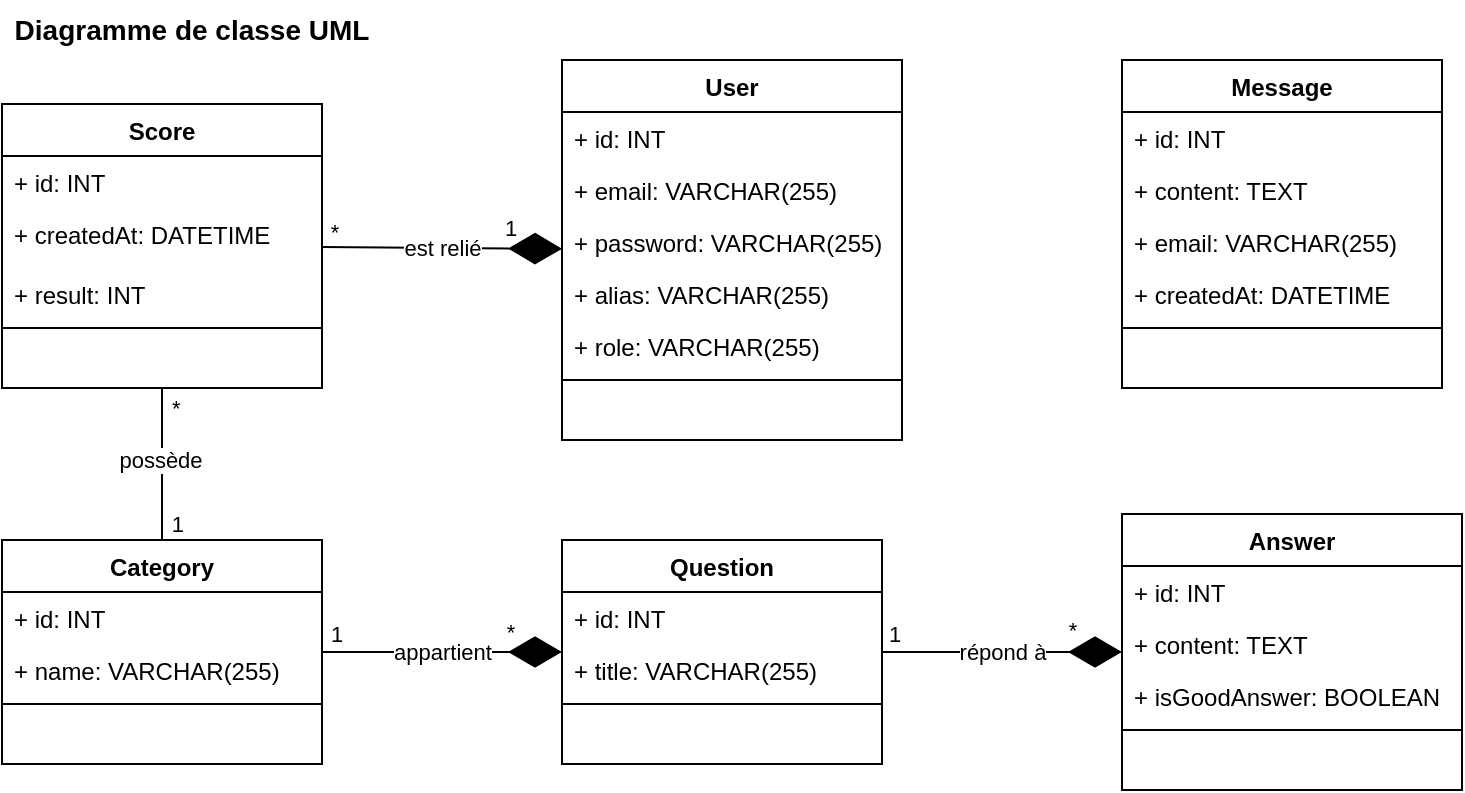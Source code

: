 <mxfile version="21.3.2" type="device">
  <diagram name="Page-1" id="hJCvZErNm0AeqYBCbrwu">
    <mxGraphModel dx="574" dy="319" grid="1" gridSize="10" guides="1" tooltips="1" connect="1" arrows="1" fold="1" page="1" pageScale="1" pageWidth="1169" pageHeight="1654" math="0" shadow="0">
      <root>
        <mxCell id="0" />
        <mxCell id="1" parent="0" />
        <mxCell id="WmoqKicskkmRBjUjhCRD-1" value="User" style="swimlane;fontStyle=1;align=center;verticalAlign=top;childLayout=stackLayout;horizontal=1;startSize=26;horizontalStack=0;resizeParent=1;resizeParentMax=0;resizeLast=0;collapsible=1;marginBottom=0;whiteSpace=wrap;html=1;" parent="1" vertex="1">
          <mxGeometry x="320" y="40" width="170" height="190" as="geometry" />
        </mxCell>
        <mxCell id="WmoqKicskkmRBjUjhCRD-2" value="+ id: INT" style="text;strokeColor=none;fillColor=none;align=left;verticalAlign=top;spacingLeft=4;spacingRight=4;overflow=hidden;rotatable=0;points=[[0,0.5],[1,0.5]];portConstraint=eastwest;whiteSpace=wrap;html=1;" parent="WmoqKicskkmRBjUjhCRD-1" vertex="1">
          <mxGeometry y="26" width="170" height="26" as="geometry" />
        </mxCell>
        <mxCell id="WmoqKicskkmRBjUjhCRD-5" value="+ email: VARCHAR(255)" style="text;strokeColor=none;fillColor=none;align=left;verticalAlign=top;spacingLeft=4;spacingRight=4;overflow=hidden;rotatable=0;points=[[0,0.5],[1,0.5]];portConstraint=eastwest;whiteSpace=wrap;html=1;" parent="WmoqKicskkmRBjUjhCRD-1" vertex="1">
          <mxGeometry y="52" width="170" height="26" as="geometry" />
        </mxCell>
        <mxCell id="b3SGnQujX95jhzeiY7CA-1" value="+ password: VARCHAR(255)" style="text;strokeColor=none;fillColor=none;align=left;verticalAlign=top;spacingLeft=4;spacingRight=4;overflow=hidden;rotatable=0;points=[[0,0.5],[1,0.5]];portConstraint=eastwest;whiteSpace=wrap;html=1;" parent="WmoqKicskkmRBjUjhCRD-1" vertex="1">
          <mxGeometry y="78" width="170" height="26" as="geometry" />
        </mxCell>
        <mxCell id="b3SGnQujX95jhzeiY7CA-2" value="+ alias: VARCHAR(255)" style="text;strokeColor=none;fillColor=none;align=left;verticalAlign=top;spacingLeft=4;spacingRight=4;overflow=hidden;rotatable=0;points=[[0,0.5],[1,0.5]];portConstraint=eastwest;whiteSpace=wrap;html=1;" parent="WmoqKicskkmRBjUjhCRD-1" vertex="1">
          <mxGeometry y="104" width="170" height="26" as="geometry" />
        </mxCell>
        <mxCell id="b3SGnQujX95jhzeiY7CA-3" value="+ role: VARCHAR(255)" style="text;strokeColor=none;fillColor=none;align=left;verticalAlign=top;spacingLeft=4;spacingRight=4;overflow=hidden;rotatable=0;points=[[0,0.5],[1,0.5]];portConstraint=eastwest;whiteSpace=wrap;html=1;" parent="WmoqKicskkmRBjUjhCRD-1" vertex="1">
          <mxGeometry y="130" width="170" height="26" as="geometry" />
        </mxCell>
        <mxCell id="WmoqKicskkmRBjUjhCRD-3" value="" style="line;strokeWidth=1;fillColor=none;align=left;verticalAlign=middle;spacingTop=-1;spacingLeft=3;spacingRight=3;rotatable=0;labelPosition=right;points=[];portConstraint=eastwest;strokeColor=inherit;" parent="WmoqKicskkmRBjUjhCRD-1" vertex="1">
          <mxGeometry y="156" width="170" height="8" as="geometry" />
        </mxCell>
        <mxCell id="Der8E9Oo5Dl5G28piX_m-24" style="text;strokeColor=none;fillColor=none;align=left;verticalAlign=top;spacingLeft=4;spacingRight=4;overflow=hidden;rotatable=0;points=[[0,0.5],[1,0.5]];portConstraint=eastwest;whiteSpace=wrap;html=1;" parent="WmoqKicskkmRBjUjhCRD-1" vertex="1">
          <mxGeometry y="164" width="170" height="26" as="geometry" />
        </mxCell>
        <mxCell id="b3SGnQujX95jhzeiY7CA-9" value="Message" style="swimlane;fontStyle=1;align=center;verticalAlign=top;childLayout=stackLayout;horizontal=1;startSize=26;horizontalStack=0;resizeParent=1;resizeParentMax=0;resizeLast=0;collapsible=1;marginBottom=0;whiteSpace=wrap;html=1;" parent="1" vertex="1">
          <mxGeometry x="600" y="40" width="160" height="164" as="geometry" />
        </mxCell>
        <mxCell id="b3SGnQujX95jhzeiY7CA-10" value="+ id: INT" style="text;strokeColor=none;fillColor=none;align=left;verticalAlign=top;spacingLeft=4;spacingRight=4;overflow=hidden;rotatable=0;points=[[0,0.5],[1,0.5]];portConstraint=eastwest;whiteSpace=wrap;html=1;" parent="b3SGnQujX95jhzeiY7CA-9" vertex="1">
          <mxGeometry y="26" width="160" height="26" as="geometry" />
        </mxCell>
        <mxCell id="b3SGnQujX95jhzeiY7CA-16" value="+ content: TEXT" style="text;strokeColor=none;fillColor=none;align=left;verticalAlign=top;spacingLeft=4;spacingRight=4;overflow=hidden;rotatable=0;points=[[0,0.5],[1,0.5]];portConstraint=eastwest;whiteSpace=wrap;html=1;" parent="b3SGnQujX95jhzeiY7CA-9" vertex="1">
          <mxGeometry y="52" width="160" height="26" as="geometry" />
        </mxCell>
        <mxCell id="b3SGnQujX95jhzeiY7CA-15" value="+ email: VARCHAR(255)" style="text;strokeColor=none;fillColor=none;align=left;verticalAlign=top;spacingLeft=4;spacingRight=4;overflow=hidden;rotatable=0;points=[[0,0.5],[1,0.5]];portConstraint=eastwest;whiteSpace=wrap;html=1;" parent="b3SGnQujX95jhzeiY7CA-9" vertex="1">
          <mxGeometry y="78" width="160" height="26" as="geometry" />
        </mxCell>
        <mxCell id="b3SGnQujX95jhzeiY7CA-14" value="+ createdAt: DATETIME" style="text;strokeColor=none;fillColor=none;align=left;verticalAlign=top;spacingLeft=4;spacingRight=4;overflow=hidden;rotatable=0;points=[[0,0.5],[1,0.5]];portConstraint=eastwest;whiteSpace=wrap;html=1;" parent="b3SGnQujX95jhzeiY7CA-9" vertex="1">
          <mxGeometry y="104" width="160" height="26" as="geometry" />
        </mxCell>
        <mxCell id="b3SGnQujX95jhzeiY7CA-11" value="" style="line;strokeWidth=1;fillColor=none;align=left;verticalAlign=middle;spacingTop=-1;spacingLeft=3;spacingRight=3;rotatable=0;labelPosition=right;points=[];portConstraint=eastwest;strokeColor=inherit;" parent="b3SGnQujX95jhzeiY7CA-9" vertex="1">
          <mxGeometry y="130" width="160" height="8" as="geometry" />
        </mxCell>
        <mxCell id="Der8E9Oo5Dl5G28piX_m-27" style="text;strokeColor=none;fillColor=none;align=left;verticalAlign=top;spacingLeft=4;spacingRight=4;overflow=hidden;rotatable=0;points=[[0,0.5],[1,0.5]];portConstraint=eastwest;whiteSpace=wrap;html=1;" parent="b3SGnQujX95jhzeiY7CA-9" vertex="1">
          <mxGeometry y="138" width="160" height="26" as="geometry" />
        </mxCell>
        <mxCell id="b3SGnQujX95jhzeiY7CA-17" value="Category" style="swimlane;fontStyle=1;align=center;verticalAlign=top;childLayout=stackLayout;horizontal=1;startSize=26;horizontalStack=0;resizeParent=1;resizeParentMax=0;resizeLast=0;collapsible=1;marginBottom=0;whiteSpace=wrap;html=1;" parent="1" vertex="1">
          <mxGeometry x="40" y="280" width="160" height="112" as="geometry" />
        </mxCell>
        <mxCell id="b3SGnQujX95jhzeiY7CA-18" value="+ id: INT" style="text;strokeColor=none;fillColor=none;align=left;verticalAlign=top;spacingLeft=4;spacingRight=4;overflow=hidden;rotatable=0;points=[[0,0.5],[1,0.5]];portConstraint=eastwest;whiteSpace=wrap;html=1;" parent="b3SGnQujX95jhzeiY7CA-17" vertex="1">
          <mxGeometry y="26" width="160" height="26" as="geometry" />
        </mxCell>
        <mxCell id="b3SGnQujX95jhzeiY7CA-21" value="+ name: VARCHAR(255)" style="text;strokeColor=none;fillColor=none;align=left;verticalAlign=top;spacingLeft=4;spacingRight=4;overflow=hidden;rotatable=0;points=[[0,0.5],[1,0.5]];portConstraint=eastwest;whiteSpace=wrap;html=1;" parent="b3SGnQujX95jhzeiY7CA-17" vertex="1">
          <mxGeometry y="52" width="160" height="26" as="geometry" />
        </mxCell>
        <mxCell id="b3SGnQujX95jhzeiY7CA-19" value="" style="line;strokeWidth=1;fillColor=none;align=left;verticalAlign=middle;spacingTop=-1;spacingLeft=3;spacingRight=3;rotatable=0;labelPosition=right;points=[];portConstraint=eastwest;strokeColor=inherit;" parent="b3SGnQujX95jhzeiY7CA-17" vertex="1">
          <mxGeometry y="78" width="160" height="8" as="geometry" />
        </mxCell>
        <mxCell id="Der8E9Oo5Dl5G28piX_m-28" style="text;strokeColor=none;fillColor=none;align=left;verticalAlign=top;spacingLeft=4;spacingRight=4;overflow=hidden;rotatable=0;points=[[0,0.5],[1,0.5]];portConstraint=eastwest;whiteSpace=wrap;html=1;" parent="b3SGnQujX95jhzeiY7CA-17" vertex="1">
          <mxGeometry y="86" width="160" height="26" as="geometry" />
        </mxCell>
        <mxCell id="b3SGnQujX95jhzeiY7CA-22" value="Question" style="swimlane;fontStyle=1;align=center;verticalAlign=top;childLayout=stackLayout;horizontal=1;startSize=26;horizontalStack=0;resizeParent=1;resizeParentMax=0;resizeLast=0;collapsible=1;marginBottom=0;whiteSpace=wrap;html=1;" parent="1" vertex="1">
          <mxGeometry x="320" y="280" width="160" height="112" as="geometry" />
        </mxCell>
        <mxCell id="b3SGnQujX95jhzeiY7CA-23" value="+ id: INT" style="text;strokeColor=none;fillColor=none;align=left;verticalAlign=top;spacingLeft=4;spacingRight=4;overflow=hidden;rotatable=0;points=[[0,0.5],[1,0.5]];portConstraint=eastwest;whiteSpace=wrap;html=1;" parent="b3SGnQujX95jhzeiY7CA-22" vertex="1">
          <mxGeometry y="26" width="160" height="26" as="geometry" />
        </mxCell>
        <mxCell id="b3SGnQujX95jhzeiY7CA-27" value="+ title: VARCHAR(255)" style="text;strokeColor=none;fillColor=none;align=left;verticalAlign=top;spacingLeft=4;spacingRight=4;overflow=hidden;rotatable=0;points=[[0,0.5],[1,0.5]];portConstraint=eastwest;whiteSpace=wrap;html=1;" parent="b3SGnQujX95jhzeiY7CA-22" vertex="1">
          <mxGeometry y="52" width="160" height="26" as="geometry" />
        </mxCell>
        <mxCell id="b3SGnQujX95jhzeiY7CA-24" value="" style="line;strokeWidth=1;fillColor=none;align=left;verticalAlign=middle;spacingTop=-1;spacingLeft=3;spacingRight=3;rotatable=0;labelPosition=right;points=[];portConstraint=eastwest;strokeColor=inherit;" parent="b3SGnQujX95jhzeiY7CA-22" vertex="1">
          <mxGeometry y="78" width="160" height="8" as="geometry" />
        </mxCell>
        <mxCell id="Der8E9Oo5Dl5G28piX_m-29" style="text;strokeColor=none;fillColor=none;align=left;verticalAlign=top;spacingLeft=4;spacingRight=4;overflow=hidden;rotatable=0;points=[[0,0.5],[1,0.5]];portConstraint=eastwest;whiteSpace=wrap;html=1;" parent="b3SGnQujX95jhzeiY7CA-22" vertex="1">
          <mxGeometry y="86" width="160" height="26" as="geometry" />
        </mxCell>
        <mxCell id="b3SGnQujX95jhzeiY7CA-28" value="Answer" style="swimlane;fontStyle=1;align=center;verticalAlign=top;childLayout=stackLayout;horizontal=1;startSize=26;horizontalStack=0;resizeParent=1;resizeParentMax=0;resizeLast=0;collapsible=1;marginBottom=0;whiteSpace=wrap;html=1;" parent="1" vertex="1">
          <mxGeometry x="600" y="267" width="170" height="138" as="geometry" />
        </mxCell>
        <mxCell id="b3SGnQujX95jhzeiY7CA-29" value="+ id: INT" style="text;strokeColor=none;fillColor=none;align=left;verticalAlign=top;spacingLeft=4;spacingRight=4;overflow=hidden;rotatable=0;points=[[0,0.5],[1,0.5]];portConstraint=eastwest;whiteSpace=wrap;html=1;" parent="b3SGnQujX95jhzeiY7CA-28" vertex="1">
          <mxGeometry y="26" width="170" height="26" as="geometry" />
        </mxCell>
        <mxCell id="b3SGnQujX95jhzeiY7CA-34" value="+ content: TEXT" style="text;strokeColor=none;fillColor=none;align=left;verticalAlign=top;spacingLeft=4;spacingRight=4;overflow=hidden;rotatable=0;points=[[0,0.5],[1,0.5]];portConstraint=eastwest;whiteSpace=wrap;html=1;" parent="b3SGnQujX95jhzeiY7CA-28" vertex="1">
          <mxGeometry y="52" width="170" height="26" as="geometry" />
        </mxCell>
        <mxCell id="b3SGnQujX95jhzeiY7CA-33" value="+ isGoodAnswer: BOOLEAN" style="text;strokeColor=none;fillColor=none;align=left;verticalAlign=top;spacingLeft=4;spacingRight=4;overflow=hidden;rotatable=0;points=[[0,0.5],[1,0.5]];portConstraint=eastwest;whiteSpace=wrap;html=1;" parent="b3SGnQujX95jhzeiY7CA-28" vertex="1">
          <mxGeometry y="78" width="170" height="26" as="geometry" />
        </mxCell>
        <mxCell id="b3SGnQujX95jhzeiY7CA-30" value="" style="line;strokeWidth=1;fillColor=none;align=left;verticalAlign=middle;spacingTop=-1;spacingLeft=3;spacingRight=3;rotatable=0;labelPosition=right;points=[];portConstraint=eastwest;strokeColor=inherit;" parent="b3SGnQujX95jhzeiY7CA-28" vertex="1">
          <mxGeometry y="104" width="170" height="8" as="geometry" />
        </mxCell>
        <mxCell id="Der8E9Oo5Dl5G28piX_m-30" style="text;strokeColor=none;fillColor=none;align=left;verticalAlign=top;spacingLeft=4;spacingRight=4;overflow=hidden;rotatable=0;points=[[0,0.5],[1,0.5]];portConstraint=eastwest;whiteSpace=wrap;html=1;" parent="b3SGnQujX95jhzeiY7CA-28" vertex="1">
          <mxGeometry y="112" width="170" height="26" as="geometry" />
        </mxCell>
        <mxCell id="b3SGnQujX95jhzeiY7CA-35" value="Score" style="swimlane;fontStyle=1;align=center;verticalAlign=top;childLayout=stackLayout;horizontal=1;startSize=26;horizontalStack=0;resizeParent=1;resizeParentMax=0;resizeLast=0;collapsible=1;marginBottom=0;whiteSpace=wrap;html=1;" parent="1" vertex="1">
          <mxGeometry x="40" y="62" width="160" height="142" as="geometry">
            <mxRectangle x="1030" y="70" width="70" height="30" as="alternateBounds" />
          </mxGeometry>
        </mxCell>
        <mxCell id="b3SGnQujX95jhzeiY7CA-36" value="+ id: INT" style="text;strokeColor=none;fillColor=none;align=left;verticalAlign=top;spacingLeft=4;spacingRight=4;overflow=hidden;rotatable=0;points=[[0,0.5],[1,0.5]];portConstraint=eastwest;whiteSpace=wrap;html=1;" parent="b3SGnQujX95jhzeiY7CA-35" vertex="1">
          <mxGeometry y="26" width="160" height="26" as="geometry" />
        </mxCell>
        <mxCell id="b3SGnQujX95jhzeiY7CA-44" value="+ createdAt: DATETIME" style="text;strokeColor=none;fillColor=none;align=left;verticalAlign=top;spacingLeft=4;spacingRight=4;overflow=hidden;rotatable=0;points=[[0,0.5],[1,0.5]];portConstraint=eastwest;whiteSpace=wrap;html=1;" parent="b3SGnQujX95jhzeiY7CA-35" vertex="1">
          <mxGeometry y="52" width="160" height="30" as="geometry" />
        </mxCell>
        <mxCell id="b3SGnQujX95jhzeiY7CA-43" value="+ result: INT" style="text;strokeColor=none;fillColor=none;align=left;verticalAlign=top;spacingLeft=4;spacingRight=4;overflow=hidden;rotatable=0;points=[[0,0.5],[1,0.5]];portConstraint=eastwest;whiteSpace=wrap;html=1;" parent="b3SGnQujX95jhzeiY7CA-35" vertex="1">
          <mxGeometry y="82" width="160" height="26" as="geometry" />
        </mxCell>
        <mxCell id="b3SGnQujX95jhzeiY7CA-37" value="" style="line;strokeWidth=1;fillColor=none;align=left;verticalAlign=middle;spacingTop=-1;spacingLeft=3;spacingRight=3;rotatable=0;labelPosition=right;points=[];portConstraint=eastwest;strokeColor=inherit;" parent="b3SGnQujX95jhzeiY7CA-35" vertex="1">
          <mxGeometry y="108" width="160" height="8" as="geometry" />
        </mxCell>
        <mxCell id="Der8E9Oo5Dl5G28piX_m-31" style="text;strokeColor=none;fillColor=none;align=left;verticalAlign=top;spacingLeft=4;spacingRight=4;overflow=hidden;rotatable=0;points=[[0,0.5],[1,0.5]];portConstraint=eastwest;whiteSpace=wrap;html=1;" parent="b3SGnQujX95jhzeiY7CA-35" vertex="1">
          <mxGeometry y="116" width="160" height="26" as="geometry" />
        </mxCell>
        <mxCell id="k16P70y89Gchq1gK4cqN-1" value="" style="endArrow=diamondThin;endFill=1;endSize=24;html=1;rounded=0;" edge="1" parent="1" source="b3SGnQujX95jhzeiY7CA-35" target="WmoqKicskkmRBjUjhCRD-1">
          <mxGeometry width="160" relative="1" as="geometry">
            <mxPoint x="170" y="220" as="sourcePoint" />
            <mxPoint x="330" y="220" as="targetPoint" />
          </mxGeometry>
        </mxCell>
        <mxCell id="k16P70y89Gchq1gK4cqN-2" value="*" style="edgeLabel;html=1;align=center;verticalAlign=middle;resizable=0;points=[];" vertex="1" connectable="0" parent="k16P70y89Gchq1gK4cqN-1">
          <mxGeometry x="-0.9" relative="1" as="geometry">
            <mxPoint y="-8" as="offset" />
          </mxGeometry>
        </mxCell>
        <mxCell id="k16P70y89Gchq1gK4cqN-3" value="1" style="edgeLabel;html=1;align=center;verticalAlign=middle;resizable=0;points=[];" vertex="1" connectable="0" parent="k16P70y89Gchq1gK4cqN-1">
          <mxGeometry x="0.5" y="1" relative="1" as="geometry">
            <mxPoint x="4" y="-9" as="offset" />
          </mxGeometry>
        </mxCell>
        <mxCell id="k16P70y89Gchq1gK4cqN-4" value="est relié" style="edgeLabel;html=1;align=center;verticalAlign=middle;resizable=0;points=[];" vertex="1" connectable="0" parent="k16P70y89Gchq1gK4cqN-1">
          <mxGeometry relative="1" as="geometry">
            <mxPoint as="offset" />
          </mxGeometry>
        </mxCell>
        <mxCell id="k16P70y89Gchq1gK4cqN-5" value="" style="endArrow=none;html=1;edgeStyle=orthogonalEdgeStyle;rounded=0;" edge="1" parent="1" source="b3SGnQujX95jhzeiY7CA-35" target="b3SGnQujX95jhzeiY7CA-17">
          <mxGeometry relative="1" as="geometry">
            <mxPoint x="120" y="240" as="sourcePoint" />
            <mxPoint x="270" y="260" as="targetPoint" />
          </mxGeometry>
        </mxCell>
        <mxCell id="k16P70y89Gchq1gK4cqN-6" value="*" style="edgeLabel;resizable=0;html=1;align=left;verticalAlign=bottom;" connectable="0" vertex="1" parent="k16P70y89Gchq1gK4cqN-5">
          <mxGeometry x="-0.91" relative="1" as="geometry">
            <mxPoint x="3" y="15" as="offset" />
          </mxGeometry>
        </mxCell>
        <mxCell id="k16P70y89Gchq1gK4cqN-7" value="1" style="edgeLabel;resizable=0;html=1;align=right;verticalAlign=bottom;" connectable="0" vertex="1" parent="k16P70y89Gchq1gK4cqN-5">
          <mxGeometry x="1" relative="1" as="geometry">
            <mxPoint x="11" as="offset" />
          </mxGeometry>
        </mxCell>
        <mxCell id="k16P70y89Gchq1gK4cqN-8" value="possède" style="edgeLabel;html=1;align=center;verticalAlign=middle;resizable=0;points=[];" vertex="1" connectable="0" parent="k16P70y89Gchq1gK4cqN-5">
          <mxGeometry x="0.209" y="-1" relative="1" as="geometry">
            <mxPoint y="-10" as="offset" />
          </mxGeometry>
        </mxCell>
        <mxCell id="k16P70y89Gchq1gK4cqN-9" value="" style="endArrow=diamondThin;endFill=1;endSize=24;html=1;rounded=0;" edge="1" parent="1" source="b3SGnQujX95jhzeiY7CA-17" target="b3SGnQujX95jhzeiY7CA-22">
          <mxGeometry width="160" relative="1" as="geometry">
            <mxPoint x="280" y="290" as="sourcePoint" />
            <mxPoint x="440" y="290" as="targetPoint" />
          </mxGeometry>
        </mxCell>
        <mxCell id="k16P70y89Gchq1gK4cqN-10" value="1" style="edgeLabel;html=1;align=center;verticalAlign=middle;resizable=0;points=[];" vertex="1" connectable="0" parent="k16P70y89Gchq1gK4cqN-9">
          <mxGeometry x="-0.807" y="-1" relative="1" as="geometry">
            <mxPoint x="-5" y="-10" as="offset" />
          </mxGeometry>
        </mxCell>
        <mxCell id="k16P70y89Gchq1gK4cqN-11" value="*" style="edgeLabel;html=1;align=center;verticalAlign=middle;resizable=0;points=[];" vertex="1" connectable="0" parent="k16P70y89Gchq1gK4cqN-9">
          <mxGeometry x="0.45" y="4" relative="1" as="geometry">
            <mxPoint x="7" y="-6" as="offset" />
          </mxGeometry>
        </mxCell>
        <mxCell id="k16P70y89Gchq1gK4cqN-12" value="appartient" style="edgeLabel;html=1;align=center;verticalAlign=middle;resizable=0;points=[];" vertex="1" connectable="0" parent="k16P70y89Gchq1gK4cqN-9">
          <mxGeometry relative="1" as="geometry">
            <mxPoint as="offset" />
          </mxGeometry>
        </mxCell>
        <mxCell id="k16P70y89Gchq1gK4cqN-13" value="" style="endArrow=diamondThin;endFill=1;endSize=24;html=1;rounded=0;" edge="1" parent="1" source="b3SGnQujX95jhzeiY7CA-22" target="b3SGnQujX95jhzeiY7CA-28">
          <mxGeometry width="160" relative="1" as="geometry">
            <mxPoint x="470" y="370" as="sourcePoint" />
            <mxPoint x="630" y="370" as="targetPoint" />
          </mxGeometry>
        </mxCell>
        <mxCell id="k16P70y89Gchq1gK4cqN-14" value="répond à" style="edgeLabel;html=1;align=center;verticalAlign=middle;resizable=0;points=[];" vertex="1" connectable="0" parent="k16P70y89Gchq1gK4cqN-13">
          <mxGeometry relative="1" as="geometry">
            <mxPoint as="offset" />
          </mxGeometry>
        </mxCell>
        <mxCell id="k16P70y89Gchq1gK4cqN-15" value="1" style="edgeLabel;html=1;align=center;verticalAlign=middle;resizable=0;points=[];" vertex="1" connectable="0" parent="k16P70y89Gchq1gK4cqN-13">
          <mxGeometry x="-0.907" y="-1" relative="1" as="geometry">
            <mxPoint y="-10" as="offset" />
          </mxGeometry>
        </mxCell>
        <mxCell id="k16P70y89Gchq1gK4cqN-16" value="*" style="edgeLabel;html=1;align=center;verticalAlign=middle;resizable=0;points=[];" vertex="1" connectable="0" parent="k16P70y89Gchq1gK4cqN-13">
          <mxGeometry x="0.512" relative="1" as="geometry">
            <mxPoint x="4" y="-11" as="offset" />
          </mxGeometry>
        </mxCell>
        <mxCell id="k16P70y89Gchq1gK4cqN-17" value="&lt;b&gt;&lt;font style=&quot;font-size: 14px;&quot;&gt;Diagramme de classe UML&lt;/font&gt;&lt;/b&gt;" style="text;html=1;strokeColor=none;fillColor=none;align=center;verticalAlign=middle;whiteSpace=wrap;rounded=0;" vertex="1" parent="1">
          <mxGeometry x="40" y="10" width="190" height="30" as="geometry" />
        </mxCell>
      </root>
    </mxGraphModel>
  </diagram>
</mxfile>
